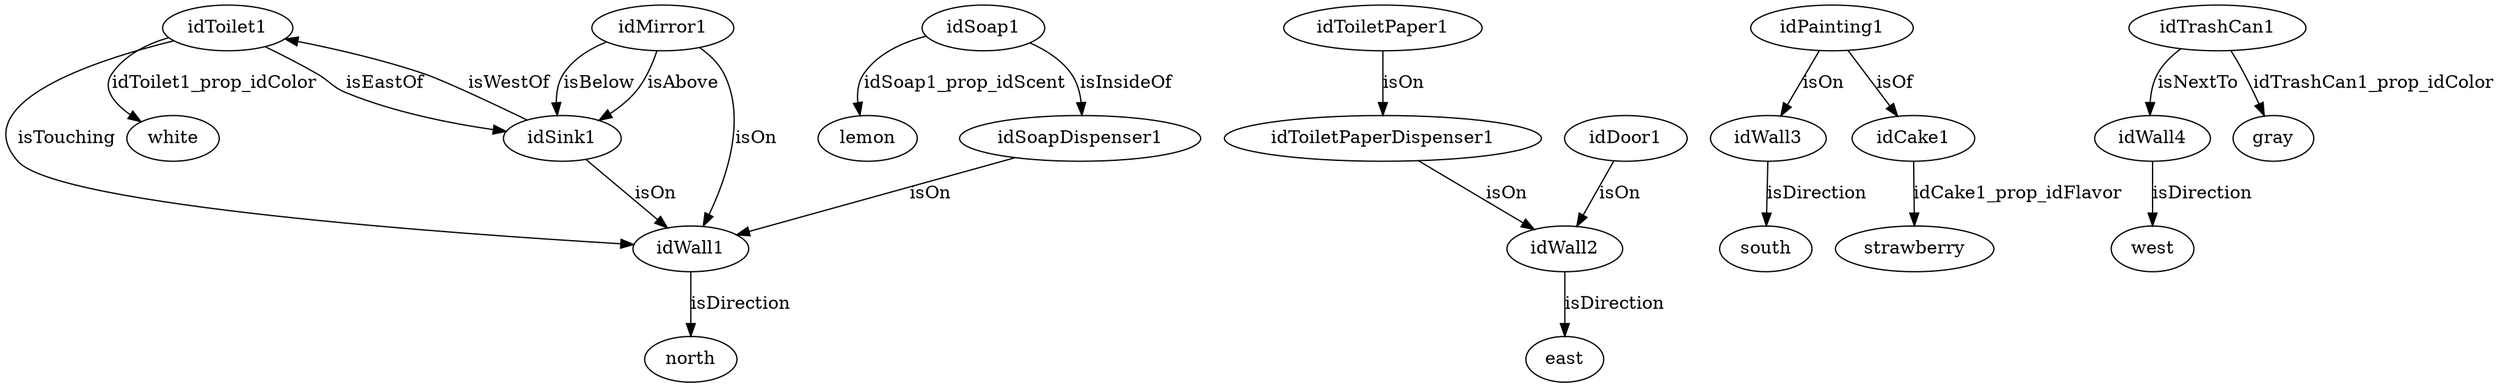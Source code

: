 digraph {
idWall1;
north;
idWall1 -> north [label=isDirection];

idWall2;
east;
idWall2 -> east [label=isDirection];

idWall3;
south;
idWall3 -> south [label=isDirection];

idWall4;
west;
idWall4 -> west [label=isDirection];

idToilet1;
white;
idToilet1 -> white [label=idToilet1_prop_idColor];
idToilet1 -> idWall1 [label=isTouching];
idToilet1 -> idSink1 [label=isEastOf];

idToiletPaperDispenser1;
idToiletPaperDispenser1 -> idWall2 [label=isOn];

idToiletPaper1;
idToiletPaper1 -> idToiletPaperDispenser1 [label=isOn];


idSink1;
idSink1 -> idWall1 [label=isOn];
idSink1 -> idToilet1 [label=isWestOf];
idMirror1 -> idSink1 [label=isBelow];

idMirror1;
idMirror1 -> idWall1 [label=isOn];
idMirror1 -> idSink1 [label=isAbove];

idSoap1;
lemon;
idSoap1 -> idSoapDispenser1 [label=isInsideOf];
idSoap1 -> lemon [label=idSoap1_prop_idScent];

idSoapDispenser1;
idSoapDispenser1 -> idWall1 [label=isOn];

idTrashCan1;
gray;
idTrashCan1 -> gray [label=idTrashCan1_prop_idColor];
idTrashCan1 -> idWall4 [label=isNextTo];

idPainting1;
idCake1
strawberry
idPainting1 -> idCake1 [label=isOf];
idCake1 -> strawberry [label=idCake1_prop_idFlavor];
idPainting1 -> idWall3 [label=isOn];

idDoor1;
idDoor1 -> idWall2 [label=isOn];


}